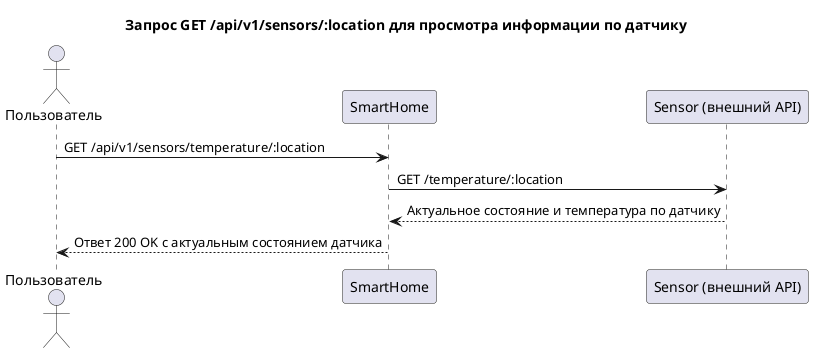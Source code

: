 @startuml
title Запрос GET /api/v1/sensors/:location для просмотра информации по датчику

actor "Пользователь" as User
participant "SmartHome" as App
participant "Sensor (внешний API)" as ExternalSensor

User -> App : GET /api/v1/sensors/temperature/:location
App -> ExternalSensor : GET /temperature/:location
ExternalSensor --> App : Актуальное состояние и температура по датчику
App --> User : Ответ 200 OK с актуальным состоянием датчика

@enduml